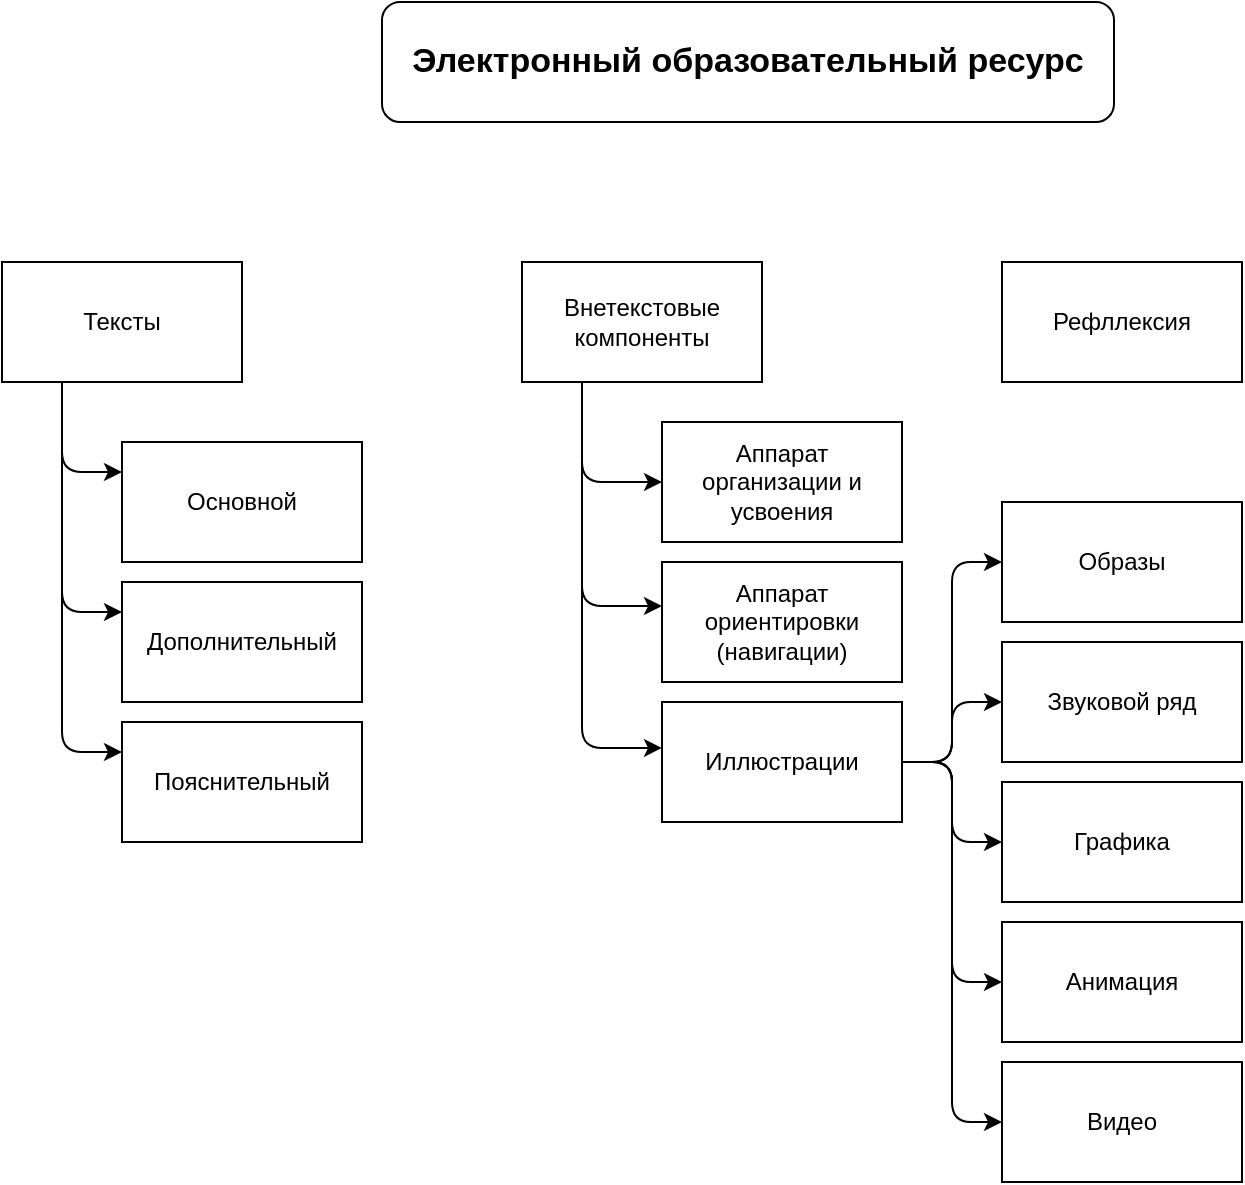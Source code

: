 <mxfile version="21.3.0" type="github">
  <diagram name="Страница 1" id="SGJ52EowYoGvM5bgdT4J">
    <mxGraphModel dx="1155" dy="659" grid="1" gridSize="10" guides="1" tooltips="1" connect="1" arrows="1" fold="1" page="1" pageScale="1" pageWidth="827" pageHeight="1169" math="0" shadow="0">
      <root>
        <mxCell id="0" />
        <mxCell id="1" parent="0" />
        <mxCell id="qGKSi0UmujYfA3TloqsL-1" value="Электронный образовательный ресурс" style="rounded=1;whiteSpace=wrap;html=1;fontSize=17;fontStyle=1" vertex="1" parent="1">
          <mxGeometry x="240" y="40" width="366" height="60" as="geometry" />
        </mxCell>
        <mxCell id="qGKSi0UmujYfA3TloqsL-8" style="edgeStyle=orthogonalEdgeStyle;rounded=1;orthogonalLoop=1;jettySize=auto;html=1;exitX=0.25;exitY=1;exitDx=0;exitDy=0;entryX=0;entryY=0.25;entryDx=0;entryDy=0;" edge="1" parent="1" source="qGKSi0UmujYfA3TloqsL-2" target="qGKSi0UmujYfA3TloqsL-5">
          <mxGeometry relative="1" as="geometry" />
        </mxCell>
        <mxCell id="qGKSi0UmujYfA3TloqsL-9" style="edgeStyle=orthogonalEdgeStyle;rounded=1;orthogonalLoop=1;jettySize=auto;html=1;exitX=0.25;exitY=1;exitDx=0;exitDy=0;entryX=0;entryY=0.25;entryDx=0;entryDy=0;" edge="1" parent="1" source="qGKSi0UmujYfA3TloqsL-2" target="qGKSi0UmujYfA3TloqsL-6">
          <mxGeometry relative="1" as="geometry" />
        </mxCell>
        <mxCell id="qGKSi0UmujYfA3TloqsL-10" style="edgeStyle=orthogonalEdgeStyle;rounded=1;orthogonalLoop=1;jettySize=auto;html=1;exitX=0.25;exitY=1;exitDx=0;exitDy=0;entryX=0;entryY=0.25;entryDx=0;entryDy=0;" edge="1" parent="1" source="qGKSi0UmujYfA3TloqsL-2" target="qGKSi0UmujYfA3TloqsL-7">
          <mxGeometry relative="1" as="geometry" />
        </mxCell>
        <mxCell id="qGKSi0UmujYfA3TloqsL-2" value="Тексты" style="rounded=0;whiteSpace=wrap;html=1;" vertex="1" parent="1">
          <mxGeometry x="50" y="170" width="120" height="60" as="geometry" />
        </mxCell>
        <mxCell id="qGKSi0UmujYfA3TloqsL-14" style="edgeStyle=orthogonalEdgeStyle;rounded=1;orthogonalLoop=1;jettySize=auto;html=1;exitX=0.25;exitY=1;exitDx=0;exitDy=0;entryX=0;entryY=0.383;entryDx=0;entryDy=0;entryPerimeter=0;" edge="1" parent="1" source="qGKSi0UmujYfA3TloqsL-4" target="qGKSi0UmujYfA3TloqsL-11">
          <mxGeometry relative="1" as="geometry" />
        </mxCell>
        <mxCell id="qGKSi0UmujYfA3TloqsL-15" style="edgeStyle=orthogonalEdgeStyle;rounded=1;orthogonalLoop=1;jettySize=auto;html=1;exitX=0.25;exitY=1;exitDx=0;exitDy=0;entryX=0;entryY=0.5;entryDx=0;entryDy=0;" edge="1" parent="1" source="qGKSi0UmujYfA3TloqsL-4" target="qGKSi0UmujYfA3TloqsL-12">
          <mxGeometry relative="1" as="geometry" />
        </mxCell>
        <mxCell id="qGKSi0UmujYfA3TloqsL-16" style="edgeStyle=orthogonalEdgeStyle;rounded=1;orthogonalLoop=1;jettySize=auto;html=1;exitX=0.25;exitY=1;exitDx=0;exitDy=0;entryX=0;entryY=0.367;entryDx=0;entryDy=0;entryPerimeter=0;" edge="1" parent="1" source="qGKSi0UmujYfA3TloqsL-4" target="qGKSi0UmujYfA3TloqsL-13">
          <mxGeometry relative="1" as="geometry" />
        </mxCell>
        <mxCell id="qGKSi0UmujYfA3TloqsL-4" value="Внетекстовые компоненты" style="rounded=0;whiteSpace=wrap;html=1;" vertex="1" parent="1">
          <mxGeometry x="310" y="170" width="120" height="60" as="geometry" />
        </mxCell>
        <mxCell id="qGKSi0UmujYfA3TloqsL-5" value="Основной" style="rounded=0;whiteSpace=wrap;html=1;" vertex="1" parent="1">
          <mxGeometry x="110" y="260" width="120" height="60" as="geometry" />
        </mxCell>
        <mxCell id="qGKSi0UmujYfA3TloqsL-6" value="Дополнительный" style="rounded=0;whiteSpace=wrap;html=1;" vertex="1" parent="1">
          <mxGeometry x="110" y="330" width="120" height="60" as="geometry" />
        </mxCell>
        <mxCell id="qGKSi0UmujYfA3TloqsL-7" value="Пояснительный" style="rounded=0;whiteSpace=wrap;html=1;" vertex="1" parent="1">
          <mxGeometry x="110" y="400" width="120" height="60" as="geometry" />
        </mxCell>
        <mxCell id="qGKSi0UmujYfA3TloqsL-23" style="edgeStyle=orthogonalEdgeStyle;rounded=1;orthogonalLoop=1;jettySize=auto;html=1;exitX=1;exitY=0.5;exitDx=0;exitDy=0;entryX=0;entryY=0.5;entryDx=0;entryDy=0;" edge="1" parent="1" source="qGKSi0UmujYfA3TloqsL-11" target="qGKSi0UmujYfA3TloqsL-18">
          <mxGeometry relative="1" as="geometry" />
        </mxCell>
        <mxCell id="qGKSi0UmujYfA3TloqsL-24" style="edgeStyle=orthogonalEdgeStyle;rounded=1;orthogonalLoop=1;jettySize=auto;html=1;exitX=1;exitY=0.5;exitDx=0;exitDy=0;entryX=0;entryY=0.5;entryDx=0;entryDy=0;" edge="1" parent="1" source="qGKSi0UmujYfA3TloqsL-11" target="qGKSi0UmujYfA3TloqsL-19">
          <mxGeometry relative="1" as="geometry" />
        </mxCell>
        <mxCell id="qGKSi0UmujYfA3TloqsL-11" value="Иллюстрации" style="rounded=0;whiteSpace=wrap;html=1;" vertex="1" parent="1">
          <mxGeometry x="380" y="390" width="120" height="60" as="geometry" />
        </mxCell>
        <mxCell id="qGKSi0UmujYfA3TloqsL-12" value="Аппарат организации и усвоения" style="rounded=0;whiteSpace=wrap;html=1;" vertex="1" parent="1">
          <mxGeometry x="380" y="250" width="120" height="60" as="geometry" />
        </mxCell>
        <mxCell id="qGKSi0UmujYfA3TloqsL-13" value="Аппарат ориентировки (навигации)" style="rounded=0;whiteSpace=wrap;html=1;" vertex="1" parent="1">
          <mxGeometry x="380" y="320" width="120" height="60" as="geometry" />
        </mxCell>
        <mxCell id="qGKSi0UmujYfA3TloqsL-17" value="Рефллексия" style="rounded=0;whiteSpace=wrap;html=1;" vertex="1" parent="1">
          <mxGeometry x="550" y="170" width="120" height="60" as="geometry" />
        </mxCell>
        <mxCell id="qGKSi0UmujYfA3TloqsL-18" value="Образы" style="rounded=0;whiteSpace=wrap;html=1;" vertex="1" parent="1">
          <mxGeometry x="550" y="290" width="120" height="60" as="geometry" />
        </mxCell>
        <mxCell id="qGKSi0UmujYfA3TloqsL-19" value="Звуковой ряд" style="rounded=0;whiteSpace=wrap;html=1;" vertex="1" parent="1">
          <mxGeometry x="550" y="360" width="120" height="60" as="geometry" />
        </mxCell>
        <mxCell id="qGKSi0UmujYfA3TloqsL-20" value="Графика" style="rounded=0;whiteSpace=wrap;html=1;" vertex="1" parent="1">
          <mxGeometry x="550" y="430" width="120" height="60" as="geometry" />
        </mxCell>
        <mxCell id="qGKSi0UmujYfA3TloqsL-21" value="Анимация" style="rounded=0;whiteSpace=wrap;html=1;" vertex="1" parent="1">
          <mxGeometry x="550" y="500" width="120" height="60" as="geometry" />
        </mxCell>
        <mxCell id="qGKSi0UmujYfA3TloqsL-22" value="Видео" style="rounded=0;whiteSpace=wrap;html=1;" vertex="1" parent="1">
          <mxGeometry x="550" y="570" width="120" height="60" as="geometry" />
        </mxCell>
        <mxCell id="qGKSi0UmujYfA3TloqsL-25" style="edgeStyle=orthogonalEdgeStyle;rounded=1;orthogonalLoop=1;jettySize=auto;html=1;exitX=1;exitY=0.5;exitDx=0;exitDy=0;" edge="1" parent="1" source="qGKSi0UmujYfA3TloqsL-11" target="qGKSi0UmujYfA3TloqsL-20">
          <mxGeometry relative="1" as="geometry">
            <mxPoint x="510" y="430" as="sourcePoint" />
            <mxPoint x="560" y="400" as="targetPoint" />
          </mxGeometry>
        </mxCell>
        <mxCell id="qGKSi0UmujYfA3TloqsL-26" style="edgeStyle=orthogonalEdgeStyle;rounded=1;orthogonalLoop=1;jettySize=auto;html=1;exitX=1;exitY=0.5;exitDx=0;exitDy=0;entryX=0;entryY=0.5;entryDx=0;entryDy=0;" edge="1" parent="1" source="qGKSi0UmujYfA3TloqsL-11" target="qGKSi0UmujYfA3TloqsL-21">
          <mxGeometry relative="1" as="geometry">
            <mxPoint x="510" y="430" as="sourcePoint" />
            <mxPoint x="560" y="470" as="targetPoint" />
          </mxGeometry>
        </mxCell>
        <mxCell id="qGKSi0UmujYfA3TloqsL-27" style="edgeStyle=orthogonalEdgeStyle;rounded=1;orthogonalLoop=1;jettySize=auto;html=1;exitX=1;exitY=0.5;exitDx=0;exitDy=0;entryX=0;entryY=0.5;entryDx=0;entryDy=0;" edge="1" parent="1" source="qGKSi0UmujYfA3TloqsL-11" target="qGKSi0UmujYfA3TloqsL-22">
          <mxGeometry relative="1" as="geometry">
            <mxPoint x="510" y="430" as="sourcePoint" />
            <mxPoint x="560" y="540" as="targetPoint" />
          </mxGeometry>
        </mxCell>
      </root>
    </mxGraphModel>
  </diagram>
</mxfile>

